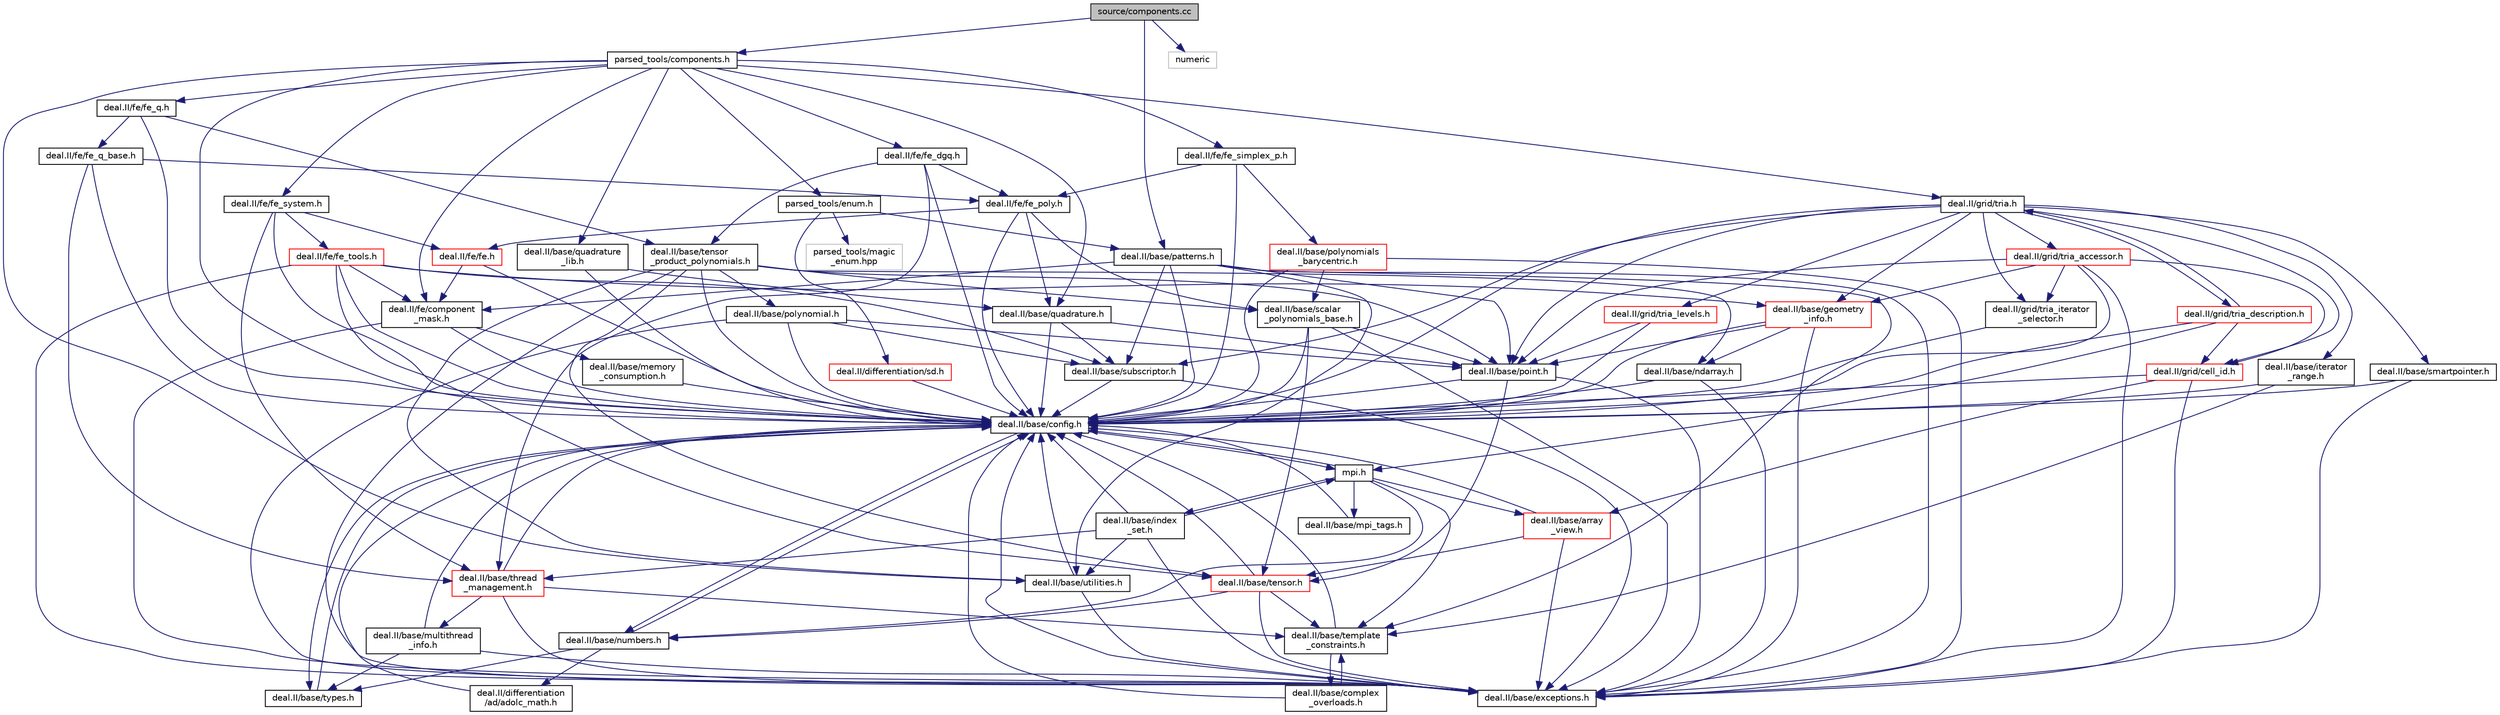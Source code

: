 digraph "source/components.cc"
{
 // LATEX_PDF_SIZE
  bgcolor="transparent";
  edge [fontname="Helvetica",fontsize="10",labelfontname="Helvetica",labelfontsize="10"];
  node [fontname="Helvetica",fontsize="10",shape=record];
  Node1 [label="source/components.cc",height=0.2,width=0.4,color="black", fillcolor="grey75", style="filled", fontcolor="black",tooltip=" "];
  Node1 -> Node2 [color="midnightblue",fontsize="10",style="solid",fontname="Helvetica"];
  Node2 [label="parsed_tools/components.h",height=0.2,width=0.4,color="black",URL="$components_8h.html",tooltip=" "];
  Node2 -> Node3 [color="midnightblue",fontsize="10",style="solid",fontname="Helvetica"];
  Node3 [label="deal.II/base/config.h",height=0.2,width=0.4,color="black",URL="/__w/fsi-suite/fsi-suite/deal.tag$config_8h.html",tooltip=" "];
  Node3 -> Node4 [color="midnightblue",fontsize="10",style="solid",fontname="Helvetica"];
  Node4 [label="mpi.h",height=0.2,width=0.4,color="black",URL="/__w/fsi-suite/fsi-suite/deal.tag$mpi_8h.html",tooltip=" "];
  Node4 -> Node3 [color="midnightblue",fontsize="10",style="solid",fontname="Helvetica"];
  Node4 -> Node5 [color="midnightblue",fontsize="10",style="solid",fontname="Helvetica"];
  Node5 [label="deal.II/base/array\l_view.h",height=0.2,width=0.4,color="red",URL="/__w/fsi-suite/fsi-suite/deal.tag$array__view_8h.html",tooltip=" "];
  Node5 -> Node3 [color="midnightblue",fontsize="10",style="solid",fontname="Helvetica"];
  Node5 -> Node6 [color="midnightblue",fontsize="10",style="solid",fontname="Helvetica"];
  Node6 [label="deal.II/base/exceptions.h",height=0.2,width=0.4,color="black",URL="/__w/fsi-suite/fsi-suite/deal.tag$include_2deal_8II_2base_2exceptions_8h.html",tooltip=" "];
  Node6 -> Node3 [color="midnightblue",fontsize="10",style="solid",fontname="Helvetica"];
  Node5 -> Node15 [color="midnightblue",fontsize="10",style="solid",fontname="Helvetica"];
  Node15 [label="deal.II/base/tensor.h",height=0.2,width=0.4,color="red",URL="/__w/fsi-suite/fsi-suite/deal.tag$tensor_8h.html",tooltip=" "];
  Node15 -> Node3 [color="midnightblue",fontsize="10",style="solid",fontname="Helvetica"];
  Node15 -> Node6 [color="midnightblue",fontsize="10",style="solid",fontname="Helvetica"];
  Node15 -> Node9 [color="midnightblue",fontsize="10",style="solid",fontname="Helvetica"];
  Node9 [label="deal.II/base/numbers.h",height=0.2,width=0.4,color="black",URL="/__w/fsi-suite/fsi-suite/deal.tag$numbers_8h.html",tooltip=" "];
  Node9 -> Node3 [color="midnightblue",fontsize="10",style="solid",fontname="Helvetica"];
  Node9 -> Node10 [color="midnightblue",fontsize="10",style="solid",fontname="Helvetica"];
  Node10 [label="deal.II/base/types.h",height=0.2,width=0.4,color="black",URL="/__w/fsi-suite/fsi-suite/deal.tag$types_8h.html",tooltip=" "];
  Node10 -> Node3 [color="midnightblue",fontsize="10",style="solid",fontname="Helvetica"];
  Node9 -> Node11 [color="midnightblue",fontsize="10",style="solid",fontname="Helvetica"];
  Node11 [label="deal.II/differentiation\l/ad/adolc_math.h",height=0.2,width=0.4,color="black",URL="/__w/fsi-suite/fsi-suite/deal.tag$adolc__math_8h.html",tooltip=" "];
  Node11 -> Node3 [color="midnightblue",fontsize="10",style="solid",fontname="Helvetica"];
  Node15 -> Node13 [color="midnightblue",fontsize="10",style="solid",fontname="Helvetica"];
  Node13 [label="deal.II/base/template\l_constraints.h",height=0.2,width=0.4,color="black",URL="/__w/fsi-suite/fsi-suite/deal.tag$template__constraints_8h.html",tooltip=" "];
  Node13 -> Node3 [color="midnightblue",fontsize="10",style="solid",fontname="Helvetica"];
  Node13 -> Node14 [color="midnightblue",fontsize="10",style="solid",fontname="Helvetica"];
  Node14 [label="deal.II/base/complex\l_overloads.h",height=0.2,width=0.4,color="black",URL="/__w/fsi-suite/fsi-suite/deal.tag$complex__overloads_8h.html",tooltip=" "];
  Node14 -> Node3 [color="midnightblue",fontsize="10",style="solid",fontname="Helvetica"];
  Node14 -> Node13 [color="midnightblue",fontsize="10",style="solid",fontname="Helvetica"];
  Node4 -> Node17 [color="midnightblue",fontsize="10",style="solid",fontname="Helvetica"];
  Node17 [label="deal.II/base/index\l_set.h",height=0.2,width=0.4,color="black",URL="/__w/fsi-suite/fsi-suite/deal.tag$index__set_8h.html",tooltip=" "];
  Node17 -> Node3 [color="midnightblue",fontsize="10",style="solid",fontname="Helvetica"];
  Node17 -> Node6 [color="midnightblue",fontsize="10",style="solid",fontname="Helvetica"];
  Node17 -> Node18 [color="midnightblue",fontsize="10",style="solid",fontname="Helvetica"];
  Node18 [label="deal.II/base/thread\l_management.h",height=0.2,width=0.4,color="red",URL="/__w/fsi-suite/fsi-suite/deal.tag$thread__management_8h.html",tooltip=" "];
  Node18 -> Node3 [color="midnightblue",fontsize="10",style="solid",fontname="Helvetica"];
  Node18 -> Node6 [color="midnightblue",fontsize="10",style="solid",fontname="Helvetica"];
  Node18 -> Node19 [color="midnightblue",fontsize="10",style="solid",fontname="Helvetica"];
  Node19 [label="deal.II/base/multithread\l_info.h",height=0.2,width=0.4,color="black",URL="/__w/fsi-suite/fsi-suite/deal.tag$multithread__info_8h.html",tooltip=" "];
  Node19 -> Node3 [color="midnightblue",fontsize="10",style="solid",fontname="Helvetica"];
  Node19 -> Node6 [color="midnightblue",fontsize="10",style="solid",fontname="Helvetica"];
  Node19 -> Node10 [color="midnightblue",fontsize="10",style="solid",fontname="Helvetica"];
  Node18 -> Node13 [color="midnightblue",fontsize="10",style="solid",fontname="Helvetica"];
  Node17 -> Node21 [color="midnightblue",fontsize="10",style="solid",fontname="Helvetica"];
  Node21 [label="deal.II/base/utilities.h",height=0.2,width=0.4,color="black",URL="/__w/fsi-suite/fsi-suite/deal.tag$include_2deal_8II_2base_2utilities_8h.html",tooltip=" "];
  Node21 -> Node3 [color="midnightblue",fontsize="10",style="solid",fontname="Helvetica"];
  Node21 -> Node6 [color="midnightblue",fontsize="10",style="solid",fontname="Helvetica"];
  Node17 -> Node4 [color="midnightblue",fontsize="10",style="solid",fontname="Helvetica"];
  Node4 -> Node22 [color="midnightblue",fontsize="10",style="solid",fontname="Helvetica"];
  Node22 [label="deal.II/base/mpi_tags.h",height=0.2,width=0.4,color="black",URL="/__w/fsi-suite/fsi-suite/deal.tag$mpi__tags_8h.html",tooltip=" "];
  Node22 -> Node3 [color="midnightblue",fontsize="10",style="solid",fontname="Helvetica"];
  Node4 -> Node9 [color="midnightblue",fontsize="10",style="solid",fontname="Helvetica"];
  Node4 -> Node13 [color="midnightblue",fontsize="10",style="solid",fontname="Helvetica"];
  Node3 -> Node9 [color="midnightblue",fontsize="10",style="solid",fontname="Helvetica"];
  Node3 -> Node10 [color="midnightblue",fontsize="10",style="solid",fontname="Helvetica"];
  Node2 -> Node23 [color="midnightblue",fontsize="10",style="solid",fontname="Helvetica"];
  Node23 [label="deal.II/base/quadrature.h",height=0.2,width=0.4,color="black",URL="/__w/fsi-suite/fsi-suite/deal.tag$include_2deal_8II_2base_2quadrature_8h.html",tooltip=" "];
  Node23 -> Node3 [color="midnightblue",fontsize="10",style="solid",fontname="Helvetica"];
  Node23 -> Node24 [color="midnightblue",fontsize="10",style="solid",fontname="Helvetica"];
  Node24 [label="deal.II/base/point.h",height=0.2,width=0.4,color="black",URL="/__w/fsi-suite/fsi-suite/deal.tag$base_2point_8h.html",tooltip=" "];
  Node24 -> Node3 [color="midnightblue",fontsize="10",style="solid",fontname="Helvetica"];
  Node24 -> Node6 [color="midnightblue",fontsize="10",style="solid",fontname="Helvetica"];
  Node24 -> Node15 [color="midnightblue",fontsize="10",style="solid",fontname="Helvetica"];
  Node23 -> Node25 [color="midnightblue",fontsize="10",style="solid",fontname="Helvetica"];
  Node25 [label="deal.II/base/subscriptor.h",height=0.2,width=0.4,color="black",URL="/__w/fsi-suite/fsi-suite/deal.tag$subscriptor_8h.html",tooltip=" "];
  Node25 -> Node3 [color="midnightblue",fontsize="10",style="solid",fontname="Helvetica"];
  Node25 -> Node6 [color="midnightblue",fontsize="10",style="solid",fontname="Helvetica"];
  Node2 -> Node26 [color="midnightblue",fontsize="10",style="solid",fontname="Helvetica"];
  Node26 [label="deal.II/base/quadrature\l_lib.h",height=0.2,width=0.4,color="black",URL="/__w/fsi-suite/fsi-suite/deal.tag$quadrature__lib_8h.html",tooltip=" "];
  Node26 -> Node3 [color="midnightblue",fontsize="10",style="solid",fontname="Helvetica"];
  Node26 -> Node23 [color="midnightblue",fontsize="10",style="solid",fontname="Helvetica"];
  Node2 -> Node21 [color="midnightblue",fontsize="10",style="solid",fontname="Helvetica"];
  Node2 -> Node27 [color="midnightblue",fontsize="10",style="solid",fontname="Helvetica"];
  Node27 [label="deal.II/fe/component\l_mask.h",height=0.2,width=0.4,color="black",URL="/__w/fsi-suite/fsi-suite/deal.tag$component__mask_8h.html",tooltip=" "];
  Node27 -> Node3 [color="midnightblue",fontsize="10",style="solid",fontname="Helvetica"];
  Node27 -> Node6 [color="midnightblue",fontsize="10",style="solid",fontname="Helvetica"];
  Node27 -> Node28 [color="midnightblue",fontsize="10",style="solid",fontname="Helvetica"];
  Node28 [label="deal.II/base/memory\l_consumption.h",height=0.2,width=0.4,color="black",URL="/__w/fsi-suite/fsi-suite/deal.tag$memory__consumption_8h.html",tooltip=" "];
  Node28 -> Node3 [color="midnightblue",fontsize="10",style="solid",fontname="Helvetica"];
  Node2 -> Node29 [color="midnightblue",fontsize="10",style="solid",fontname="Helvetica"];
  Node29 [label="deal.II/fe/fe_dgq.h",height=0.2,width=0.4,color="black",URL="/__w/fsi-suite/fsi-suite/deal.tag$fe__dgq_8h.html",tooltip=" "];
  Node29 -> Node3 [color="midnightblue",fontsize="10",style="solid",fontname="Helvetica"];
  Node29 -> Node30 [color="midnightblue",fontsize="10",style="solid",fontname="Helvetica"];
  Node30 [label="deal.II/base/tensor\l_product_polynomials.h",height=0.2,width=0.4,color="black",URL="/__w/fsi-suite/fsi-suite/deal.tag$tensor__product__polynomials_8h.html",tooltip=" "];
  Node30 -> Node3 [color="midnightblue",fontsize="10",style="solid",fontname="Helvetica"];
  Node30 -> Node6 [color="midnightblue",fontsize="10",style="solid",fontname="Helvetica"];
  Node30 -> Node31 [color="midnightblue",fontsize="10",style="solid",fontname="Helvetica"];
  Node31 [label="deal.II/base/ndarray.h",height=0.2,width=0.4,color="black",URL="/__w/fsi-suite/fsi-suite/deal.tag$ndarray_8h.html",tooltip=" "];
  Node31 -> Node3 [color="midnightblue",fontsize="10",style="solid",fontname="Helvetica"];
  Node31 -> Node6 [color="midnightblue",fontsize="10",style="solid",fontname="Helvetica"];
  Node30 -> Node24 [color="midnightblue",fontsize="10",style="solid",fontname="Helvetica"];
  Node30 -> Node32 [color="midnightblue",fontsize="10",style="solid",fontname="Helvetica"];
  Node32 [label="deal.II/base/polynomial.h",height=0.2,width=0.4,color="black",URL="/__w/fsi-suite/fsi-suite/deal.tag$polynomial_8h.html",tooltip=" "];
  Node32 -> Node3 [color="midnightblue",fontsize="10",style="solid",fontname="Helvetica"];
  Node32 -> Node6 [color="midnightblue",fontsize="10",style="solid",fontname="Helvetica"];
  Node32 -> Node24 [color="midnightblue",fontsize="10",style="solid",fontname="Helvetica"];
  Node32 -> Node25 [color="midnightblue",fontsize="10",style="solid",fontname="Helvetica"];
  Node30 -> Node33 [color="midnightblue",fontsize="10",style="solid",fontname="Helvetica"];
  Node33 [label="deal.II/base/scalar\l_polynomials_base.h",height=0.2,width=0.4,color="black",URL="/__w/fsi-suite/fsi-suite/deal.tag$scalar__polynomials__base_8h.html",tooltip=" "];
  Node33 -> Node3 [color="midnightblue",fontsize="10",style="solid",fontname="Helvetica"];
  Node33 -> Node6 [color="midnightblue",fontsize="10",style="solid",fontname="Helvetica"];
  Node33 -> Node24 [color="midnightblue",fontsize="10",style="solid",fontname="Helvetica"];
  Node33 -> Node15 [color="midnightblue",fontsize="10",style="solid",fontname="Helvetica"];
  Node30 -> Node15 [color="midnightblue",fontsize="10",style="solid",fontname="Helvetica"];
  Node30 -> Node21 [color="midnightblue",fontsize="10",style="solid",fontname="Helvetica"];
  Node29 -> Node18 [color="midnightblue",fontsize="10",style="solid",fontname="Helvetica"];
  Node29 -> Node34 [color="midnightblue",fontsize="10",style="solid",fontname="Helvetica"];
  Node34 [label="deal.II/fe/fe_poly.h",height=0.2,width=0.4,color="black",URL="/__w/fsi-suite/fsi-suite/deal.tag$fe__poly_8h.html",tooltip=" "];
  Node34 -> Node3 [color="midnightblue",fontsize="10",style="solid",fontname="Helvetica"];
  Node34 -> Node23 [color="midnightblue",fontsize="10",style="solid",fontname="Helvetica"];
  Node34 -> Node33 [color="midnightblue",fontsize="10",style="solid",fontname="Helvetica"];
  Node34 -> Node35 [color="midnightblue",fontsize="10",style="solid",fontname="Helvetica"];
  Node35 [label="deal.II/fe/fe.h",height=0.2,width=0.4,color="red",URL="/__w/fsi-suite/fsi-suite/deal.tag$include_2deal_8II_2fe_2fe_8h.html",tooltip=" "];
  Node35 -> Node3 [color="midnightblue",fontsize="10",style="solid",fontname="Helvetica"];
  Node35 -> Node27 [color="midnightblue",fontsize="10",style="solid",fontname="Helvetica"];
  Node2 -> Node82 [color="midnightblue",fontsize="10",style="solid",fontname="Helvetica"];
  Node82 [label="deal.II/fe/fe_q.h",height=0.2,width=0.4,color="black",URL="/__w/fsi-suite/fsi-suite/deal.tag$fe__q_8h.html",tooltip=" "];
  Node82 -> Node3 [color="midnightblue",fontsize="10",style="solid",fontname="Helvetica"];
  Node82 -> Node30 [color="midnightblue",fontsize="10",style="solid",fontname="Helvetica"];
  Node82 -> Node83 [color="midnightblue",fontsize="10",style="solid",fontname="Helvetica"];
  Node83 [label="deal.II/fe/fe_q_base.h",height=0.2,width=0.4,color="black",URL="/__w/fsi-suite/fsi-suite/deal.tag$fe__q__base_8h.html",tooltip=" "];
  Node83 -> Node3 [color="midnightblue",fontsize="10",style="solid",fontname="Helvetica"];
  Node83 -> Node18 [color="midnightblue",fontsize="10",style="solid",fontname="Helvetica"];
  Node83 -> Node34 [color="midnightblue",fontsize="10",style="solid",fontname="Helvetica"];
  Node2 -> Node84 [color="midnightblue",fontsize="10",style="solid",fontname="Helvetica"];
  Node84 [label="deal.II/fe/fe_simplex_p.h",height=0.2,width=0.4,color="black",URL="/__w/fsi-suite/fsi-suite/deal.tag$fe__simplex__p_8h.html",tooltip=" "];
  Node84 -> Node3 [color="midnightblue",fontsize="10",style="solid",fontname="Helvetica"];
  Node84 -> Node85 [color="midnightblue",fontsize="10",style="solid",fontname="Helvetica"];
  Node85 [label="deal.II/base/polynomials\l_barycentric.h",height=0.2,width=0.4,color="red",URL="/__w/fsi-suite/fsi-suite/deal.tag$polynomials__barycentric_8h.html",tooltip=" "];
  Node85 -> Node3 [color="midnightblue",fontsize="10",style="solid",fontname="Helvetica"];
  Node85 -> Node6 [color="midnightblue",fontsize="10",style="solid",fontname="Helvetica"];
  Node85 -> Node33 [color="midnightblue",fontsize="10",style="solid",fontname="Helvetica"];
  Node84 -> Node34 [color="midnightblue",fontsize="10",style="solid",fontname="Helvetica"];
  Node2 -> Node86 [color="midnightblue",fontsize="10",style="solid",fontname="Helvetica"];
  Node86 [label="deal.II/fe/fe_system.h",height=0.2,width=0.4,color="black",URL="/__w/fsi-suite/fsi-suite/deal.tag$fe__system_8h.html",tooltip=" "];
  Node86 -> Node3 [color="midnightblue",fontsize="10",style="solid",fontname="Helvetica"];
  Node86 -> Node18 [color="midnightblue",fontsize="10",style="solid",fontname="Helvetica"];
  Node86 -> Node35 [color="midnightblue",fontsize="10",style="solid",fontname="Helvetica"];
  Node86 -> Node87 [color="midnightblue",fontsize="10",style="solid",fontname="Helvetica"];
  Node87 [label="deal.II/fe/fe_tools.h",height=0.2,width=0.4,color="red",URL="/__w/fsi-suite/fsi-suite/deal.tag$fe__tools_8h.html",tooltip=" "];
  Node87 -> Node3 [color="midnightblue",fontsize="10",style="solid",fontname="Helvetica"];
  Node87 -> Node6 [color="midnightblue",fontsize="10",style="solid",fontname="Helvetica"];
  Node87 -> Node39 [color="midnightblue",fontsize="10",style="solid",fontname="Helvetica"];
  Node39 [label="deal.II/base/geometry\l_info.h",height=0.2,width=0.4,color="red",URL="/__w/fsi-suite/fsi-suite/deal.tag$geometry__info_8h.html",tooltip=" "];
  Node39 -> Node3 [color="midnightblue",fontsize="10",style="solid",fontname="Helvetica"];
  Node39 -> Node6 [color="midnightblue",fontsize="10",style="solid",fontname="Helvetica"];
  Node39 -> Node31 [color="midnightblue",fontsize="10",style="solid",fontname="Helvetica"];
  Node39 -> Node24 [color="midnightblue",fontsize="10",style="solid",fontname="Helvetica"];
  Node87 -> Node25 [color="midnightblue",fontsize="10",style="solid",fontname="Helvetica"];
  Node87 -> Node15 [color="midnightblue",fontsize="10",style="solid",fontname="Helvetica"];
  Node87 -> Node27 [color="midnightblue",fontsize="10",style="solid",fontname="Helvetica"];
  Node2 -> Node54 [color="midnightblue",fontsize="10",style="solid",fontname="Helvetica"];
  Node54 [label="deal.II/grid/tria.h",height=0.2,width=0.4,color="black",URL="/__w/fsi-suite/fsi-suite/deal.tag$grid_2tria_8h.html",tooltip=" "];
  Node54 -> Node3 [color="midnightblue",fontsize="10",style="solid",fontname="Helvetica"];
  Node54 -> Node39 [color="midnightblue",fontsize="10",style="solid",fontname="Helvetica"];
  Node54 -> Node55 [color="midnightblue",fontsize="10",style="solid",fontname="Helvetica"];
  Node55 [label="deal.II/base/iterator\l_range.h",height=0.2,width=0.4,color="black",URL="/__w/fsi-suite/fsi-suite/deal.tag$iterator__range_8h.html",tooltip=" "];
  Node55 -> Node3 [color="midnightblue",fontsize="10",style="solid",fontname="Helvetica"];
  Node55 -> Node13 [color="midnightblue",fontsize="10",style="solid",fontname="Helvetica"];
  Node54 -> Node24 [color="midnightblue",fontsize="10",style="solid",fontname="Helvetica"];
  Node54 -> Node43 [color="midnightblue",fontsize="10",style="solid",fontname="Helvetica"];
  Node43 [label="deal.II/base/smartpointer.h",height=0.2,width=0.4,color="black",URL="/__w/fsi-suite/fsi-suite/deal.tag$smartpointer_8h.html",tooltip=" "];
  Node43 -> Node3 [color="midnightblue",fontsize="10",style="solid",fontname="Helvetica"];
  Node43 -> Node6 [color="midnightblue",fontsize="10",style="solid",fontname="Helvetica"];
  Node54 -> Node25 [color="midnightblue",fontsize="10",style="solid",fontname="Helvetica"];
  Node54 -> Node56 [color="midnightblue",fontsize="10",style="solid",fontname="Helvetica"];
  Node56 [label="deal.II/grid/cell_id.h",height=0.2,width=0.4,color="red",URL="/__w/fsi-suite/fsi-suite/deal.tag$cell__id_8h.html",tooltip=" "];
  Node56 -> Node3 [color="midnightblue",fontsize="10",style="solid",fontname="Helvetica"];
  Node56 -> Node5 [color="midnightblue",fontsize="10",style="solid",fontname="Helvetica"];
  Node56 -> Node6 [color="midnightblue",fontsize="10",style="solid",fontname="Helvetica"];
  Node54 -> Node58 [color="midnightblue",fontsize="10",style="solid",fontname="Helvetica"];
  Node58 [label="deal.II/grid/tria_description.h",height=0.2,width=0.4,color="red",URL="/__w/fsi-suite/fsi-suite/deal.tag$tria__description_8h.html",tooltip=" "];
  Node58 -> Node3 [color="midnightblue",fontsize="10",style="solid",fontname="Helvetica"];
  Node58 -> Node4 [color="midnightblue",fontsize="10",style="solid",fontname="Helvetica"];
  Node58 -> Node56 [color="midnightblue",fontsize="10",style="solid",fontname="Helvetica"];
  Node58 -> Node54 [color="midnightblue",fontsize="10",style="solid",fontname="Helvetica"];
  Node54 -> Node67 [color="midnightblue",fontsize="10",style="solid",fontname="Helvetica"];
  Node67 [label="deal.II/grid/tria_iterator\l_selector.h",height=0.2,width=0.4,color="black",URL="/__w/fsi-suite/fsi-suite/deal.tag$tria__iterator__selector_8h.html",tooltip=" "];
  Node67 -> Node3 [color="midnightblue",fontsize="10",style="solid",fontname="Helvetica"];
  Node54 -> Node68 [color="midnightblue",fontsize="10",style="solid",fontname="Helvetica"];
  Node68 [label="deal.II/grid/tria_levels.h",height=0.2,width=0.4,color="red",URL="/__w/fsi-suite/fsi-suite/deal.tag$tria__levels_8h.html",tooltip=" "];
  Node68 -> Node3 [color="midnightblue",fontsize="10",style="solid",fontname="Helvetica"];
  Node68 -> Node24 [color="midnightblue",fontsize="10",style="solid",fontname="Helvetica"];
  Node54 -> Node70 [color="midnightblue",fontsize="10",style="solid",fontname="Helvetica"];
  Node70 [label="deal.II/grid/tria_accessor.h",height=0.2,width=0.4,color="red",URL="/__w/fsi-suite/fsi-suite/deal.tag$tria__accessor_8h.html",tooltip=" "];
  Node70 -> Node3 [color="midnightblue",fontsize="10",style="solid",fontname="Helvetica"];
  Node70 -> Node6 [color="midnightblue",fontsize="10",style="solid",fontname="Helvetica"];
  Node70 -> Node39 [color="midnightblue",fontsize="10",style="solid",fontname="Helvetica"];
  Node70 -> Node24 [color="midnightblue",fontsize="10",style="solid",fontname="Helvetica"];
  Node70 -> Node56 [color="midnightblue",fontsize="10",style="solid",fontname="Helvetica"];
  Node70 -> Node67 [color="midnightblue",fontsize="10",style="solid",fontname="Helvetica"];
  Node2 -> Node90 [color="midnightblue",fontsize="10",style="solid",fontname="Helvetica"];
  Node90 [label="parsed_tools/enum.h",height=0.2,width=0.4,color="black",URL="$enum_8h.html",tooltip=" "];
  Node90 -> Node91 [color="midnightblue",fontsize="10",style="solid",fontname="Helvetica"];
  Node91 [label="deal.II/base/patterns.h",height=0.2,width=0.4,color="black",URL="/__w/fsi-suite/fsi-suite/deal.tag$patterns_8h.html",tooltip=" "];
  Node91 -> Node3 [color="midnightblue",fontsize="10",style="solid",fontname="Helvetica"];
  Node91 -> Node6 [color="midnightblue",fontsize="10",style="solid",fontname="Helvetica"];
  Node91 -> Node24 [color="midnightblue",fontsize="10",style="solid",fontname="Helvetica"];
  Node91 -> Node25 [color="midnightblue",fontsize="10",style="solid",fontname="Helvetica"];
  Node91 -> Node13 [color="midnightblue",fontsize="10",style="solid",fontname="Helvetica"];
  Node91 -> Node21 [color="midnightblue",fontsize="10",style="solid",fontname="Helvetica"];
  Node91 -> Node27 [color="midnightblue",fontsize="10",style="solid",fontname="Helvetica"];
  Node90 -> Node92 [color="midnightblue",fontsize="10",style="solid",fontname="Helvetica"];
  Node92 [label="deal.II/differentiation/sd.h",height=0.2,width=0.4,color="red",URL="/__w/fsi-suite/fsi-suite/deal.tag$sd_8h.html",tooltip=" "];
  Node92 -> Node3 [color="midnightblue",fontsize="10",style="solid",fontname="Helvetica"];
  Node90 -> Node103 [color="midnightblue",fontsize="10",style="solid",fontname="Helvetica"];
  Node103 [label="parsed_tools/magic\l_enum.hpp",height=0.2,width=0.4,color="grey75",tooltip=" "];
  Node1 -> Node91 [color="midnightblue",fontsize="10",style="solid",fontname="Helvetica"];
  Node1 -> Node104 [color="midnightblue",fontsize="10",style="solid",fontname="Helvetica"];
  Node104 [label="numeric",height=0.2,width=0.4,color="grey75",tooltip=" "];
}
